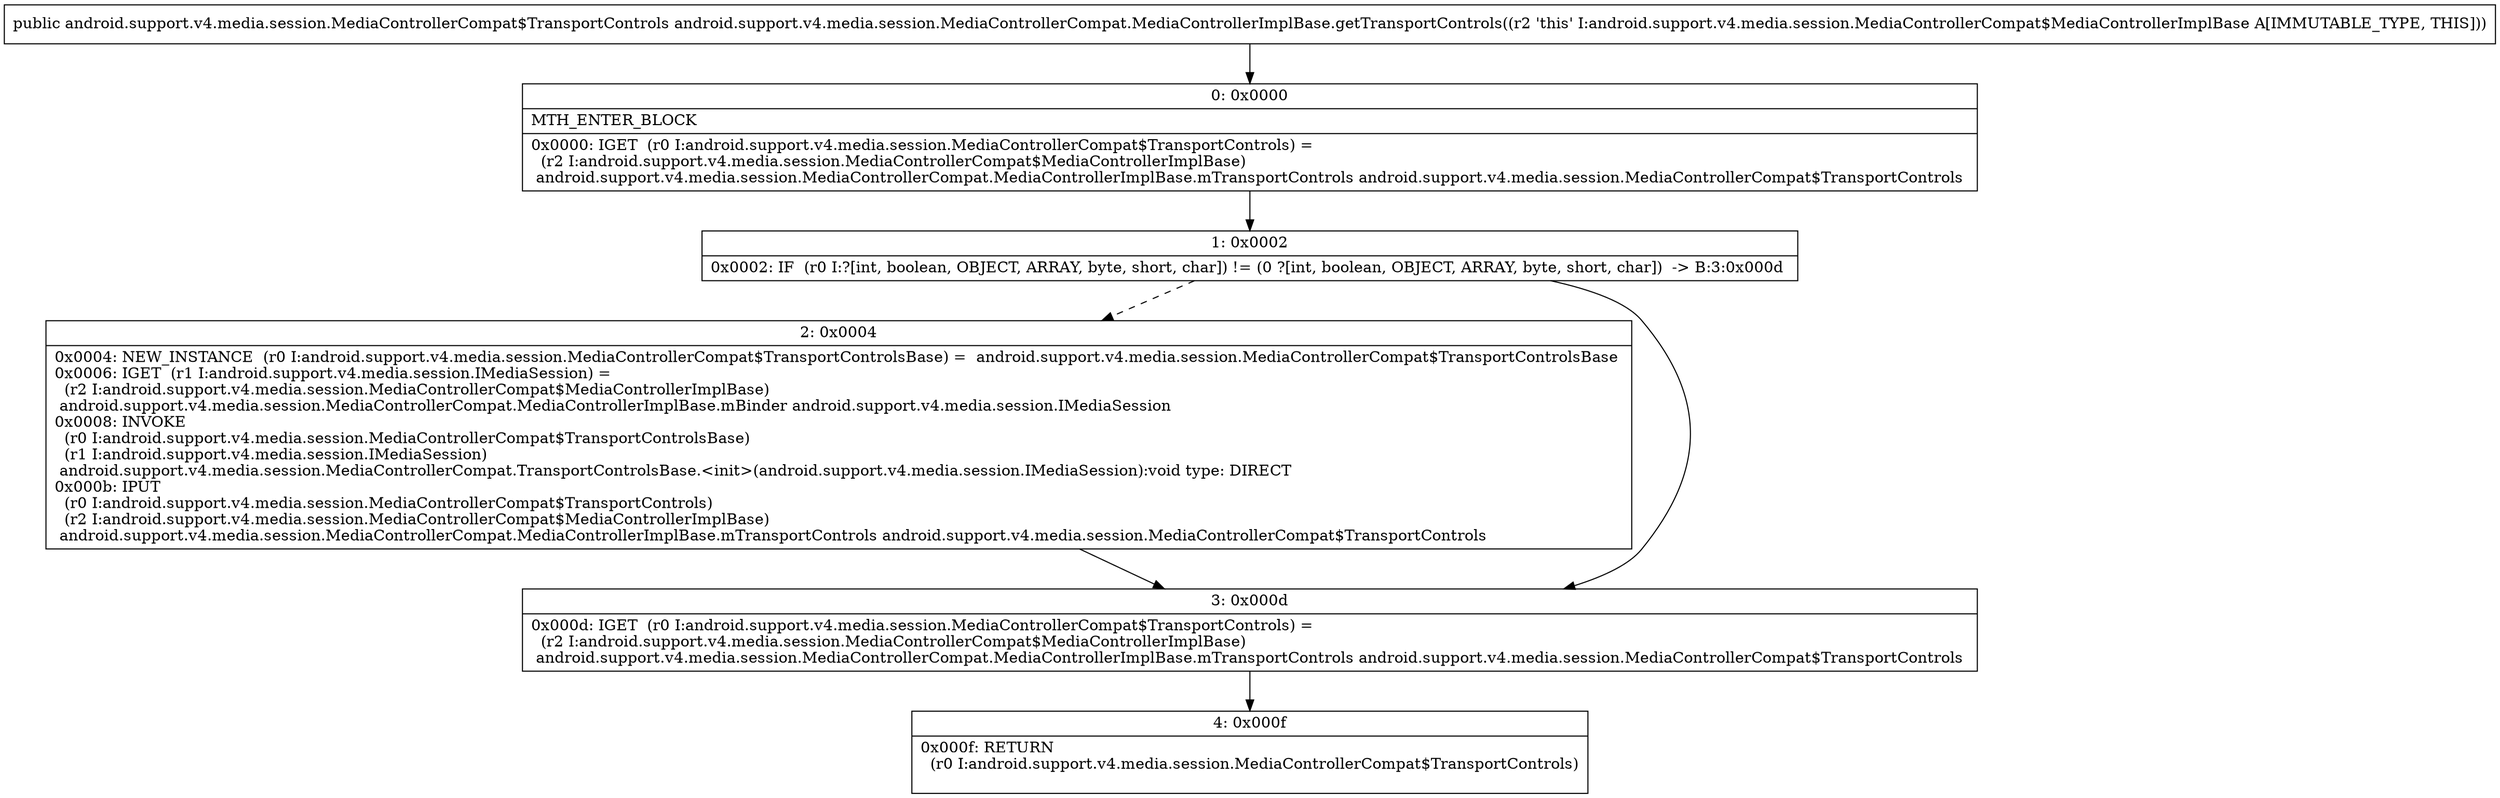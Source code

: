 digraph "CFG forandroid.support.v4.media.session.MediaControllerCompat.MediaControllerImplBase.getTransportControls()Landroid\/support\/v4\/media\/session\/MediaControllerCompat$TransportControls;" {
Node_0 [shape=record,label="{0\:\ 0x0000|MTH_ENTER_BLOCK\l|0x0000: IGET  (r0 I:android.support.v4.media.session.MediaControllerCompat$TransportControls) = \l  (r2 I:android.support.v4.media.session.MediaControllerCompat$MediaControllerImplBase)\l android.support.v4.media.session.MediaControllerCompat.MediaControllerImplBase.mTransportControls android.support.v4.media.session.MediaControllerCompat$TransportControls \l}"];
Node_1 [shape=record,label="{1\:\ 0x0002|0x0002: IF  (r0 I:?[int, boolean, OBJECT, ARRAY, byte, short, char]) != (0 ?[int, boolean, OBJECT, ARRAY, byte, short, char])  \-\> B:3:0x000d \l}"];
Node_2 [shape=record,label="{2\:\ 0x0004|0x0004: NEW_INSTANCE  (r0 I:android.support.v4.media.session.MediaControllerCompat$TransportControlsBase) =  android.support.v4.media.session.MediaControllerCompat$TransportControlsBase \l0x0006: IGET  (r1 I:android.support.v4.media.session.IMediaSession) = \l  (r2 I:android.support.v4.media.session.MediaControllerCompat$MediaControllerImplBase)\l android.support.v4.media.session.MediaControllerCompat.MediaControllerImplBase.mBinder android.support.v4.media.session.IMediaSession \l0x0008: INVOKE  \l  (r0 I:android.support.v4.media.session.MediaControllerCompat$TransportControlsBase)\l  (r1 I:android.support.v4.media.session.IMediaSession)\l android.support.v4.media.session.MediaControllerCompat.TransportControlsBase.\<init\>(android.support.v4.media.session.IMediaSession):void type: DIRECT \l0x000b: IPUT  \l  (r0 I:android.support.v4.media.session.MediaControllerCompat$TransportControls)\l  (r2 I:android.support.v4.media.session.MediaControllerCompat$MediaControllerImplBase)\l android.support.v4.media.session.MediaControllerCompat.MediaControllerImplBase.mTransportControls android.support.v4.media.session.MediaControllerCompat$TransportControls \l}"];
Node_3 [shape=record,label="{3\:\ 0x000d|0x000d: IGET  (r0 I:android.support.v4.media.session.MediaControllerCompat$TransportControls) = \l  (r2 I:android.support.v4.media.session.MediaControllerCompat$MediaControllerImplBase)\l android.support.v4.media.session.MediaControllerCompat.MediaControllerImplBase.mTransportControls android.support.v4.media.session.MediaControllerCompat$TransportControls \l}"];
Node_4 [shape=record,label="{4\:\ 0x000f|0x000f: RETURN  \l  (r0 I:android.support.v4.media.session.MediaControllerCompat$TransportControls)\l \l}"];
MethodNode[shape=record,label="{public android.support.v4.media.session.MediaControllerCompat$TransportControls android.support.v4.media.session.MediaControllerCompat.MediaControllerImplBase.getTransportControls((r2 'this' I:android.support.v4.media.session.MediaControllerCompat$MediaControllerImplBase A[IMMUTABLE_TYPE, THIS])) }"];
MethodNode -> Node_0;
Node_0 -> Node_1;
Node_1 -> Node_2[style=dashed];
Node_1 -> Node_3;
Node_2 -> Node_3;
Node_3 -> Node_4;
}

